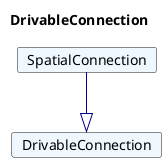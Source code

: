@startuml
Title DrivableConnection 

Card DrivableConnection #F0F8FF [
DrivableConnection
]
Card SpatialConnection #F0F8FF [
SpatialConnection
]
SpatialConnection --|> DrivableConnection  #00008B 
@enduml